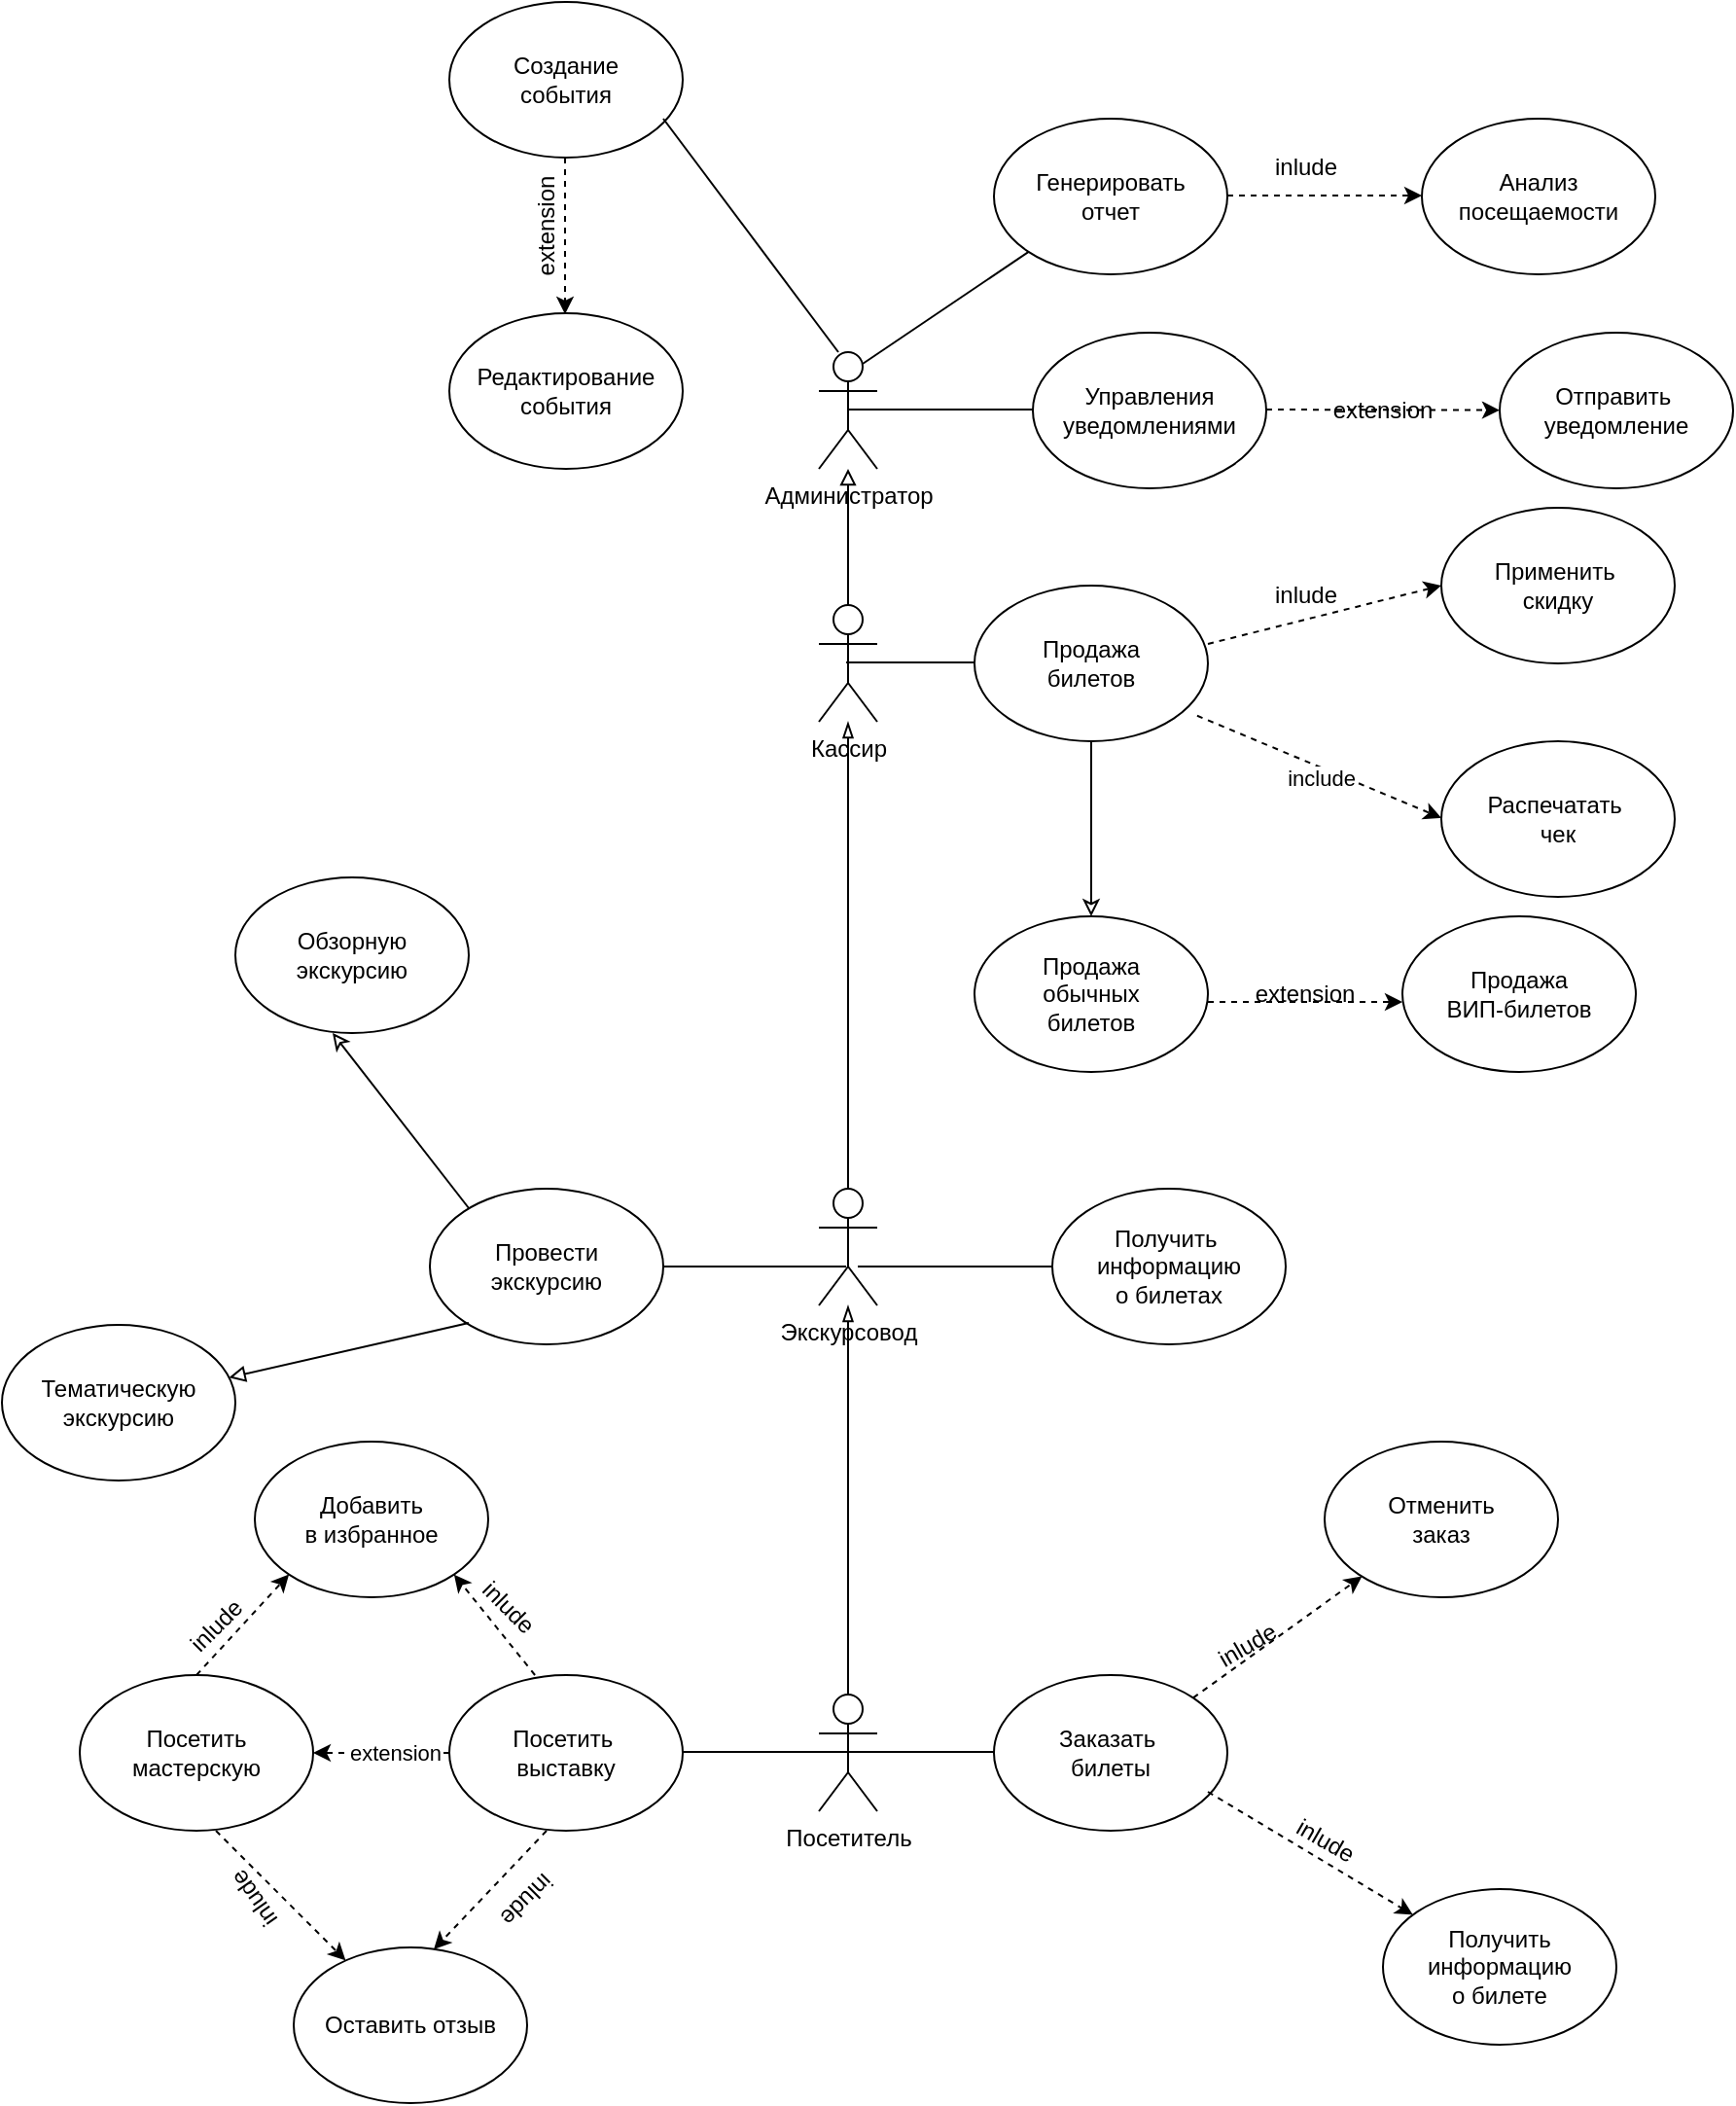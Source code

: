 <mxfile version="21.7.3" type="device">
  <diagram name="Страница — 1" id="7zWG3rcqfDfKGNJ4XwFd">
    <mxGraphModel dx="1444" dy="1583" grid="1" gridSize="10" guides="1" tooltips="1" connect="1" arrows="1" fold="1" page="1" pageScale="1" pageWidth="827" pageHeight="1169" math="0" shadow="0">
      <root>
        <mxCell id="0" />
        <mxCell id="1" parent="0" />
        <mxCell id="QaGkY17arEBo_9v4IGlm-1" value="Администратор&lt;br&gt;" style="shape=umlActor;verticalLabelPosition=bottom;verticalAlign=top;html=1;outlineConnect=0;" parent="1" vertex="1">
          <mxGeometry x="340" y="250" width="30" height="60" as="geometry" />
        </mxCell>
        <mxCell id="QaGkY17arEBo_9v4IGlm-4" value="Кассир&lt;br&gt;" style="shape=umlActor;verticalLabelPosition=bottom;verticalAlign=top;html=1;outlineConnect=0;" parent="1" vertex="1">
          <mxGeometry x="340" y="380" width="30" height="60" as="geometry" />
        </mxCell>
        <mxCell id="QaGkY17arEBo_9v4IGlm-5" value="Экскурсовод" style="shape=umlActor;verticalLabelPosition=bottom;verticalAlign=top;html=1;outlineConnect=0;" parent="1" vertex="1">
          <mxGeometry x="340" y="680" width="30" height="60" as="geometry" />
        </mxCell>
        <mxCell id="QaGkY17arEBo_9v4IGlm-6" value="Посетитель" style="shape=umlActor;verticalLabelPosition=bottom;verticalAlign=top;html=1;outlineConnect=0;" parent="1" vertex="1">
          <mxGeometry x="340" y="940" width="30" height="60" as="geometry" />
        </mxCell>
        <mxCell id="QaGkY17arEBo_9v4IGlm-13" value="Генерировать&lt;br&gt;&lt;font&gt;отчет&lt;/font&gt;" style="ellipse;whiteSpace=wrap;html=1;" parent="1" vertex="1">
          <mxGeometry x="430" y="130" width="120" height="80" as="geometry" />
        </mxCell>
        <mxCell id="QaGkY17arEBo_9v4IGlm-14" value="" style="endArrow=classic;html=1;rounded=0;dashed=1;" parent="1" edge="1">
          <mxGeometry relative="1" as="geometry">
            <mxPoint x="550" y="169.5" as="sourcePoint" />
            <mxPoint x="650" y="169.5" as="targetPoint" />
          </mxGeometry>
        </mxCell>
        <mxCell id="QaGkY17arEBo_9v4IGlm-17" value="Анализ&lt;br&gt;&lt;font&gt;посещаемости&lt;/font&gt;" style="ellipse;whiteSpace=wrap;html=1;" parent="1" vertex="1">
          <mxGeometry x="650" y="130" width="120" height="80" as="geometry" />
        </mxCell>
        <mxCell id="QaGkY17arEBo_9v4IGlm-18" value="" style="endArrow=none;html=1;rounded=0;" parent="1" edge="1">
          <mxGeometry width="50" height="50" relative="1" as="geometry">
            <mxPoint x="355" y="279.5" as="sourcePoint" />
            <mxPoint x="450" y="279.5" as="targetPoint" />
          </mxGeometry>
        </mxCell>
        <mxCell id="QaGkY17arEBo_9v4IGlm-19" value="&lt;font&gt;Управления&lt;/font&gt;&lt;br&gt;&lt;font&gt;уведомлениями&lt;/font&gt;" style="ellipse;whiteSpace=wrap;html=1;" parent="1" vertex="1">
          <mxGeometry x="450" y="240" width="120" height="80" as="geometry" />
        </mxCell>
        <mxCell id="QaGkY17arEBo_9v4IGlm-20" value="" style="endArrow=classic;html=1;rounded=0;dashed=1;" parent="1" target="QaGkY17arEBo_9v4IGlm-22" edge="1">
          <mxGeometry relative="1" as="geometry">
            <mxPoint x="570" y="279.5" as="sourcePoint" />
            <mxPoint x="670" y="279.5" as="targetPoint" />
          </mxGeometry>
        </mxCell>
        <mxCell id="QaGkY17arEBo_9v4IGlm-22" value="Отправить&amp;nbsp;&lt;br&gt;&lt;font&gt;уведомление&lt;/font&gt;" style="ellipse;whiteSpace=wrap;html=1;" parent="1" vertex="1">
          <mxGeometry x="690" y="240" width="120" height="80" as="geometry" />
        </mxCell>
        <mxCell id="QaGkY17arEBo_9v4IGlm-28" value="Создание&lt;br&gt;&lt;font&gt;события&lt;/font&gt;" style="ellipse;whiteSpace=wrap;html=1;" parent="1" vertex="1">
          <mxGeometry x="150" y="70" width="120" height="80" as="geometry" />
        </mxCell>
        <mxCell id="QaGkY17arEBo_9v4IGlm-29" value="" style="endArrow=classic;html=1;rounded=0;dashed=1;" parent="1" edge="1">
          <mxGeometry relative="1" as="geometry">
            <mxPoint x="209.5" y="150" as="sourcePoint" />
            <mxPoint x="209.5" y="230.5" as="targetPoint" />
          </mxGeometry>
        </mxCell>
        <mxCell id="QaGkY17arEBo_9v4IGlm-31" value="Редактирование&lt;br&gt;&lt;font&gt;события&lt;/font&gt;" style="ellipse;whiteSpace=wrap;html=1;" parent="1" vertex="1">
          <mxGeometry x="150" y="230" width="120" height="80" as="geometry" />
        </mxCell>
        <mxCell id="QaGkY17arEBo_9v4IGlm-37" value="" style="endArrow=none;html=1;rounded=0;" parent="1" edge="1">
          <mxGeometry width="50" height="50" relative="1" as="geometry">
            <mxPoint x="354" y="409.5" as="sourcePoint" />
            <mxPoint x="423" y="409.5" as="targetPoint" />
          </mxGeometry>
        </mxCell>
        <mxCell id="QaGkY17arEBo_9v4IGlm-38" value="Продажа&lt;br&gt;&lt;font&gt;билетов&lt;/font&gt;" style="ellipse;whiteSpace=wrap;html=1;" parent="1" vertex="1">
          <mxGeometry x="420" y="370" width="120" height="80" as="geometry" />
        </mxCell>
        <mxCell id="QaGkY17arEBo_9v4IGlm-41" value="" style="endArrow=classic;html=1;rounded=0;dashed=1;" parent="1" edge="1">
          <mxGeometry relative="1" as="geometry">
            <mxPoint x="540" y="400" as="sourcePoint" />
            <mxPoint x="660" y="370" as="targetPoint" />
          </mxGeometry>
        </mxCell>
        <mxCell id="QaGkY17arEBo_9v4IGlm-43" value="Применить&amp;nbsp;&lt;br&gt;&lt;font&gt;скидку&lt;/font&gt;" style="ellipse;whiteSpace=wrap;html=1;" parent="1" vertex="1">
          <mxGeometry x="660" y="330" width="120" height="80" as="geometry" />
        </mxCell>
        <mxCell id="QaGkY17arEBo_9v4IGlm-44" value="Распечатать&amp;nbsp;&lt;br&gt;&lt;font&gt;чек&lt;/font&gt;" style="ellipse;whiteSpace=wrap;html=1;" parent="1" vertex="1">
          <mxGeometry x="660" y="450" width="120" height="80" as="geometry" />
        </mxCell>
        <mxCell id="QaGkY17arEBo_9v4IGlm-49" value="" style="endArrow=classic;html=1;rounded=0;endFill=0;" parent="1" target="QaGkY17arEBo_9v4IGlm-50" edge="1">
          <mxGeometry width="50" height="50" relative="1" as="geometry">
            <mxPoint x="480" y="450" as="sourcePoint" />
            <mxPoint x="480" y="560" as="targetPoint" />
          </mxGeometry>
        </mxCell>
        <mxCell id="QaGkY17arEBo_9v4IGlm-50" value="Продажа&lt;br&gt;&lt;font&gt;обычных&lt;br&gt;&lt;/font&gt;&lt;font&gt;билетов&lt;/font&gt;" style="ellipse;whiteSpace=wrap;html=1;" parent="1" vertex="1">
          <mxGeometry x="420" y="540" width="120" height="80" as="geometry" />
        </mxCell>
        <mxCell id="QaGkY17arEBo_9v4IGlm-51" value="" style="endArrow=classic;html=1;rounded=0;dashed=1;" parent="1" edge="1">
          <mxGeometry relative="1" as="geometry">
            <mxPoint x="540" y="584" as="sourcePoint" />
            <mxPoint x="640" y="584" as="targetPoint" />
          </mxGeometry>
        </mxCell>
        <mxCell id="QaGkY17arEBo_9v4IGlm-53" value="Продажа&lt;br&gt;&lt;font&gt;ВИП-билетов&lt;/font&gt;" style="ellipse;whiteSpace=wrap;html=1;" parent="1" vertex="1">
          <mxGeometry x="640" y="540" width="120" height="80" as="geometry" />
        </mxCell>
        <mxCell id="QaGkY17arEBo_9v4IGlm-56" value="" style="endArrow=none;html=1;rounded=0;" parent="1" edge="1">
          <mxGeometry width="50" height="50" relative="1" as="geometry">
            <mxPoint x="258" y="720" as="sourcePoint" />
            <mxPoint x="354" y="720" as="targetPoint" />
          </mxGeometry>
        </mxCell>
        <mxCell id="QaGkY17arEBo_9v4IGlm-57" value="Провести&lt;br&gt;&lt;font&gt;экскурсию&lt;/font&gt;" style="ellipse;whiteSpace=wrap;html=1;" parent="1" vertex="1">
          <mxGeometry x="140" y="680" width="120" height="80" as="geometry" />
        </mxCell>
        <mxCell id="QaGkY17arEBo_9v4IGlm-58" value="" style="endArrow=classic;html=1;rounded=0;endFill=0;" parent="1" edge="1">
          <mxGeometry relative="1" as="geometry">
            <mxPoint x="160" y="690" as="sourcePoint" />
            <mxPoint x="90" y="600" as="targetPoint" />
          </mxGeometry>
        </mxCell>
        <mxCell id="QaGkY17arEBo_9v4IGlm-60" value="Обзорную&lt;br&gt;&lt;font&gt;экскурсию&lt;/font&gt;" style="ellipse;whiteSpace=wrap;html=1;" parent="1" vertex="1">
          <mxGeometry x="40" y="520" width="120" height="80" as="geometry" />
        </mxCell>
        <mxCell id="QaGkY17arEBo_9v4IGlm-61" value="" style="endArrow=block;html=1;rounded=0;endFill=0;" parent="1" target="QaGkY17arEBo_9v4IGlm-63" edge="1">
          <mxGeometry relative="1" as="geometry">
            <mxPoint x="160" y="749" as="sourcePoint" />
            <mxPoint x="70" y="850" as="targetPoint" />
          </mxGeometry>
        </mxCell>
        <mxCell id="QaGkY17arEBo_9v4IGlm-63" value="Тематическую&lt;br&gt;&lt;font&gt;экскурсию&lt;/font&gt;" style="ellipse;whiteSpace=wrap;html=1;" parent="1" vertex="1">
          <mxGeometry x="-80" y="750" width="120" height="80" as="geometry" />
        </mxCell>
        <mxCell id="QaGkY17arEBo_9v4IGlm-67" value="Получить&amp;nbsp;&lt;br&gt;&lt;font&gt;информацию&lt;br&gt;&lt;/font&gt;&lt;font&gt;о билетах&lt;/font&gt;" style="ellipse;whiteSpace=wrap;html=1;" parent="1" vertex="1">
          <mxGeometry x="460" y="680" width="120" height="80" as="geometry" />
        </mxCell>
        <mxCell id="QaGkY17arEBo_9v4IGlm-69" value="" style="endArrow=none;html=1;rounded=0;" parent="1" edge="1">
          <mxGeometry width="50" height="50" relative="1" as="geometry">
            <mxPoint x="355" y="969.5" as="sourcePoint" />
            <mxPoint x="430" y="969.5" as="targetPoint" />
          </mxGeometry>
        </mxCell>
        <mxCell id="QaGkY17arEBo_9v4IGlm-70" value="Заказать&amp;nbsp;&lt;br&gt;&lt;font&gt;билеты&lt;/font&gt;" style="ellipse;whiteSpace=wrap;html=1;" parent="1" vertex="1">
          <mxGeometry x="430" y="930" width="120" height="80" as="geometry" />
        </mxCell>
        <mxCell id="QaGkY17arEBo_9v4IGlm-71" value="" style="endArrow=classic;html=1;rounded=0;exitX=1;exitY=0;exitDx=0;exitDy=0;dashed=1;" parent="1" source="QaGkY17arEBo_9v4IGlm-70" target="QaGkY17arEBo_9v4IGlm-73" edge="1">
          <mxGeometry relative="1" as="geometry">
            <mxPoint x="520" y="940" as="sourcePoint" />
            <mxPoint x="630" y="870" as="targetPoint" />
          </mxGeometry>
        </mxCell>
        <mxCell id="QaGkY17arEBo_9v4IGlm-73" value="Отменить&lt;br&gt;&lt;font&gt;заказ&lt;/font&gt;" style="ellipse;whiteSpace=wrap;html=1;" parent="1" vertex="1">
          <mxGeometry x="600" y="810" width="120" height="80" as="geometry" />
        </mxCell>
        <mxCell id="QaGkY17arEBo_9v4IGlm-74" value="" style="endArrow=classic;html=1;rounded=0;dashed=1;" parent="1" target="QaGkY17arEBo_9v4IGlm-76" edge="1">
          <mxGeometry relative="1" as="geometry">
            <mxPoint x="540" y="990" as="sourcePoint" />
            <mxPoint x="650" y="1050" as="targetPoint" />
          </mxGeometry>
        </mxCell>
        <mxCell id="QaGkY17arEBo_9v4IGlm-76" value="Получить&lt;br&gt;&lt;font&gt;информацию&lt;br&gt;&lt;/font&gt;&lt;font&gt;о билете&lt;/font&gt;" style="ellipse;whiteSpace=wrap;html=1;" parent="1" vertex="1">
          <mxGeometry x="630" y="1040" width="120" height="80" as="geometry" />
        </mxCell>
        <mxCell id="QaGkY17arEBo_9v4IGlm-77" value="" style="endArrow=none;html=1;rounded=0;" parent="1" edge="1">
          <mxGeometry width="50" height="50" relative="1" as="geometry">
            <mxPoint x="270" y="969.5" as="sourcePoint" />
            <mxPoint x="367.46" y="969.5" as="targetPoint" />
          </mxGeometry>
        </mxCell>
        <mxCell id="QaGkY17arEBo_9v4IGlm-78" value="Посетить&amp;nbsp;&lt;br&gt;&lt;font&gt;выставку&lt;/font&gt;" style="ellipse;whiteSpace=wrap;html=1;" parent="1" vertex="1">
          <mxGeometry x="150" y="930" width="120" height="80" as="geometry" />
        </mxCell>
        <mxCell id="QaGkY17arEBo_9v4IGlm-80" value="Оставить отзыв" style="ellipse;whiteSpace=wrap;html=1;" parent="1" vertex="1">
          <mxGeometry x="70" y="1070" width="120" height="80" as="geometry" />
        </mxCell>
        <mxCell id="QaGkY17arEBo_9v4IGlm-81" value="Посетить&lt;br&gt;&lt;font&gt;мастерскую&lt;/font&gt;" style="ellipse;whiteSpace=wrap;html=1;" parent="1" vertex="1">
          <mxGeometry x="-40" y="930" width="120" height="80" as="geometry" />
        </mxCell>
        <mxCell id="QaGkY17arEBo_9v4IGlm-82" value="Добавить&lt;br&gt;&lt;font&gt;в избранное&lt;/font&gt;" style="ellipse;whiteSpace=wrap;html=1;" parent="1" vertex="1">
          <mxGeometry x="50" y="810" width="120" height="80" as="geometry" />
        </mxCell>
        <mxCell id="QaGkY17arEBo_9v4IGlm-83" value="" style="endArrow=classic;html=1;rounded=0;dashed=1;" parent="1" target="QaGkY17arEBo_9v4IGlm-80" edge="1">
          <mxGeometry relative="1" as="geometry">
            <mxPoint x="30" y="1010" as="sourcePoint" />
            <mxPoint x="130" y="1010" as="targetPoint" />
          </mxGeometry>
        </mxCell>
        <mxCell id="QaGkY17arEBo_9v4IGlm-85" value="" style="endArrow=classic;html=1;rounded=0;entryX=0.6;entryY=0.013;entryDx=0;entryDy=0;entryPerimeter=0;dashed=1;" parent="1" target="QaGkY17arEBo_9v4IGlm-80" edge="1">
          <mxGeometry relative="1" as="geometry">
            <mxPoint x="200" y="1010" as="sourcePoint" />
            <mxPoint x="240" y="1060" as="targetPoint" />
          </mxGeometry>
        </mxCell>
        <mxCell id="QaGkY17arEBo_9v4IGlm-87" value="" style="endArrow=classic;html=1;rounded=0;entryX=0;entryY=1;entryDx=0;entryDy=0;dashed=1;" parent="1" target="QaGkY17arEBo_9v4IGlm-82" edge="1">
          <mxGeometry relative="1" as="geometry">
            <mxPoint x="20" y="930" as="sourcePoint" />
            <mxPoint x="120" y="930" as="targetPoint" />
          </mxGeometry>
        </mxCell>
        <mxCell id="QaGkY17arEBo_9v4IGlm-92" value="" style="endArrow=classic;html=1;rounded=0;entryX=1;entryY=1;entryDx=0;entryDy=0;exitX=0.367;exitY=0;exitDx=0;exitDy=0;exitPerimeter=0;dashed=1;" parent="1" source="QaGkY17arEBo_9v4IGlm-78" target="QaGkY17arEBo_9v4IGlm-82" edge="1">
          <mxGeometry relative="1" as="geometry">
            <mxPoint x="180" y="920" as="sourcePoint" />
            <mxPoint x="147.426" y="876.284" as="targetPoint" />
          </mxGeometry>
        </mxCell>
        <mxCell id="KrFVVJIQCSm2oz4L8sGf-2" value="inlude" style="text;html=1;align=center;verticalAlign=middle;resizable=0;points=[];autosize=1;strokeColor=none;fillColor=none;" parent="1" vertex="1">
          <mxGeometry x="560" y="360" width="60" height="30" as="geometry" />
        </mxCell>
        <mxCell id="KrFVVJIQCSm2oz4L8sGf-4" value="inlude" style="text;html=1;align=center;verticalAlign=middle;resizable=0;points=[];autosize=1;strokeColor=none;fillColor=none;rotation=-30;" parent="1" vertex="1">
          <mxGeometry x="530" y="900" width="60" height="30" as="geometry" />
        </mxCell>
        <mxCell id="KrFVVJIQCSm2oz4L8sGf-5" value="inlude" style="text;html=1;align=center;verticalAlign=middle;resizable=0;points=[];autosize=1;strokeColor=none;fillColor=none;rotation=30;" parent="1" vertex="1">
          <mxGeometry x="570" y="1000" width="60" height="30" as="geometry" />
        </mxCell>
        <mxCell id="KrFVVJIQCSm2oz4L8sGf-7" value="inlude" style="text;html=1;align=center;verticalAlign=middle;resizable=0;points=[];autosize=1;strokeColor=none;fillColor=none;" parent="1" vertex="1">
          <mxGeometry x="560" y="140" width="60" height="30" as="geometry" />
        </mxCell>
        <mxCell id="KrFVVJIQCSm2oz4L8sGf-10" value="" style="endArrow=classic;html=1;rounded=0;dashed=1;exitX=0.954;exitY=0.836;exitDx=0;exitDy=0;exitPerimeter=0;" parent="1" source="QaGkY17arEBo_9v4IGlm-38" edge="1">
          <mxGeometry relative="1" as="geometry">
            <mxPoint x="560" y="489.41" as="sourcePoint" />
            <mxPoint x="660" y="489.41" as="targetPoint" />
          </mxGeometry>
        </mxCell>
        <mxCell id="KrFVVJIQCSm2oz4L8sGf-12" value="include" style="edgeLabel;html=1;align=center;verticalAlign=middle;resizable=0;points=[];" parent="KrFVVJIQCSm2oz4L8sGf-10" vertex="1" connectable="0">
          <mxGeometry x="0.185" y="-6" relative="1" as="geometry">
            <mxPoint x="-9" y="-5" as="offset" />
          </mxGeometry>
        </mxCell>
        <mxCell id="KrFVVJIQCSm2oz4L8sGf-14" value="inlude" style="text;html=1;align=center;verticalAlign=middle;resizable=0;points=[];autosize=1;strokeColor=none;fillColor=none;rotation=-125;" parent="1" vertex="1">
          <mxGeometry x="20" y="1030" width="60" height="30" as="geometry" />
        </mxCell>
        <mxCell id="KrFVVJIQCSm2oz4L8sGf-15" value="inlude" style="text;html=1;align=center;verticalAlign=middle;resizable=0;points=[];autosize=1;strokeColor=none;fillColor=none;rotation=-225;" parent="1" vertex="1">
          <mxGeometry x="160" y="1030" width="60" height="30" as="geometry" />
        </mxCell>
        <mxCell id="KrFVVJIQCSm2oz4L8sGf-16" value="inlude" style="text;html=1;align=center;verticalAlign=middle;resizable=0;points=[];autosize=1;strokeColor=none;fillColor=none;rotation=-45;" parent="1" vertex="1">
          <mxGeometry y="890" width="60" height="30" as="geometry" />
        </mxCell>
        <mxCell id="KrFVVJIQCSm2oz4L8sGf-17" value="inlude" style="text;html=1;align=center;verticalAlign=middle;resizable=0;points=[];autosize=1;strokeColor=none;fillColor=none;rotation=45;" parent="1" vertex="1">
          <mxGeometry x="150.0" y="880" width="60" height="30" as="geometry" />
        </mxCell>
        <mxCell id="KrFVVJIQCSm2oz4L8sGf-18" value="" style="endArrow=classic;html=1;rounded=0;entryX=1;entryY=0.5;entryDx=0;entryDy=0;exitX=0;exitY=0.5;exitDx=0;exitDy=0;dashed=1;" parent="1" source="QaGkY17arEBo_9v4IGlm-78" target="QaGkY17arEBo_9v4IGlm-81" edge="1">
          <mxGeometry relative="1" as="geometry">
            <mxPoint x="60" y="969.41" as="sourcePoint" />
            <mxPoint x="160" y="969.41" as="targetPoint" />
          </mxGeometry>
        </mxCell>
        <mxCell id="KrFVVJIQCSm2oz4L8sGf-19" value="Label" style="edgeLabel;resizable=0;html=1;align=center;verticalAlign=middle;" parent="KrFVVJIQCSm2oz4L8sGf-18" connectable="0" vertex="1">
          <mxGeometry relative="1" as="geometry" />
        </mxCell>
        <mxCell id="KrFVVJIQCSm2oz4L8sGf-20" value="extension" style="edgeLabel;html=1;align=center;verticalAlign=middle;resizable=0;points=[];" parent="KrFVVJIQCSm2oz4L8sGf-18" vertex="1" connectable="0">
          <mxGeometry x="-0.188" relative="1" as="geometry">
            <mxPoint as="offset" />
          </mxGeometry>
        </mxCell>
        <mxCell id="KrFVVJIQCSm2oz4L8sGf-21" value="extension" style="text;html=1;strokeColor=none;fillColor=none;align=center;verticalAlign=middle;whiteSpace=wrap;rounded=0;" parent="1" vertex="1">
          <mxGeometry x="560" y="565" width="60" height="30" as="geometry" />
        </mxCell>
        <mxCell id="KrFVVJIQCSm2oz4L8sGf-22" value="extension" style="text;html=1;strokeColor=none;fillColor=none;align=center;verticalAlign=middle;whiteSpace=wrap;rounded=0;rotation=-90;" parent="1" vertex="1">
          <mxGeometry x="170" y="170" width="60" height="30" as="geometry" />
        </mxCell>
        <mxCell id="KrFVVJIQCSm2oz4L8sGf-24" value="extension" style="text;html=1;strokeColor=none;fillColor=none;align=center;verticalAlign=middle;whiteSpace=wrap;rounded=0;" parent="1" vertex="1">
          <mxGeometry x="600" y="265" width="60" height="30" as="geometry" />
        </mxCell>
        <mxCell id="KrFVVJIQCSm2oz4L8sGf-31" value="" style="endArrow=blockThin;html=1;rounded=0;endFill=0;exitX=0.5;exitY=0;exitDx=0;exitDy=0;exitPerimeter=0;" parent="1" source="QaGkY17arEBo_9v4IGlm-6" target="QaGkY17arEBo_9v4IGlm-5" edge="1">
          <mxGeometry relative="1" as="geometry">
            <mxPoint x="340" y="890" as="sourcePoint" />
            <mxPoint x="360" y="740" as="targetPoint" />
          </mxGeometry>
        </mxCell>
        <mxCell id="KrFVVJIQCSm2oz4L8sGf-33" value="" style="endArrow=blockThin;html=1;rounded=0;endFill=0;exitX=0.5;exitY=0;exitDx=0;exitDy=0;exitPerimeter=0;" parent="1" source="QaGkY17arEBo_9v4IGlm-5" target="QaGkY17arEBo_9v4IGlm-4" edge="1">
          <mxGeometry relative="1" as="geometry">
            <mxPoint x="240" y="550" as="sourcePoint" />
            <mxPoint x="340" y="550" as="targetPoint" />
          </mxGeometry>
        </mxCell>
        <mxCell id="KrFVVJIQCSm2oz4L8sGf-35" value="" style="endArrow=block;html=1;rounded=0;endFill=0;" parent="1" source="QaGkY17arEBo_9v4IGlm-4" target="QaGkY17arEBo_9v4IGlm-1" edge="1">
          <mxGeometry relative="1" as="geometry">
            <mxPoint x="310" y="380" as="sourcePoint" />
            <mxPoint x="360" y="300" as="targetPoint" />
          </mxGeometry>
        </mxCell>
        <mxCell id="TsArKCnPZwRbLDVRGXwu-2" value="" style="endArrow=none;html=1;rounded=0;fontSize=12;startSize=8;endSize=8;curved=1;exitX=0.75;exitY=0.1;exitDx=0;exitDy=0;exitPerimeter=0;" edge="1" parent="1" source="QaGkY17arEBo_9v4IGlm-1" target="QaGkY17arEBo_9v4IGlm-13">
          <mxGeometry width="50" height="50" relative="1" as="geometry">
            <mxPoint x="330" y="220" as="sourcePoint" />
            <mxPoint x="410" y="190" as="targetPoint" />
            <Array as="points" />
          </mxGeometry>
        </mxCell>
        <mxCell id="TsArKCnPZwRbLDVRGXwu-3" value="" style="endArrow=none;html=1;rounded=0;fontSize=12;startSize=8;endSize=8;curved=1;" edge="1" parent="1">
          <mxGeometry width="50" height="50" relative="1" as="geometry">
            <mxPoint x="350" y="250" as="sourcePoint" />
            <mxPoint x="260" y="130" as="targetPoint" />
          </mxGeometry>
        </mxCell>
        <mxCell id="TsArKCnPZwRbLDVRGXwu-6" value="" style="endArrow=none;html=1;rounded=0;fontSize=12;startSize=8;endSize=8;curved=1;entryX=0;entryY=0.5;entryDx=0;entryDy=0;" edge="1" parent="1" target="QaGkY17arEBo_9v4IGlm-67">
          <mxGeometry width="50" height="50" relative="1" as="geometry">
            <mxPoint x="360" y="720" as="sourcePoint" />
            <mxPoint x="410" y="470" as="targetPoint" />
          </mxGeometry>
        </mxCell>
      </root>
    </mxGraphModel>
  </diagram>
</mxfile>
